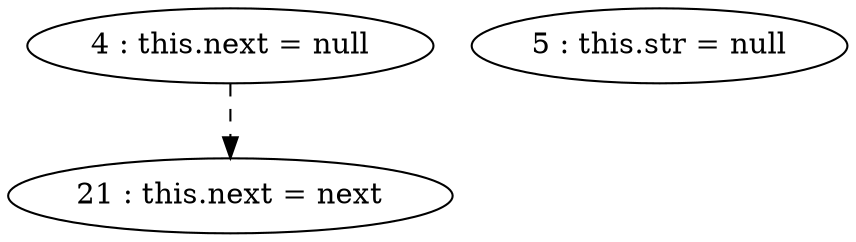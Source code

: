 digraph G {
"4 : this.next = null"
"4 : this.next = null" -> "21 : this.next = next" [style=dashed]
"5 : this.str = null"
"21 : this.next = next"
}